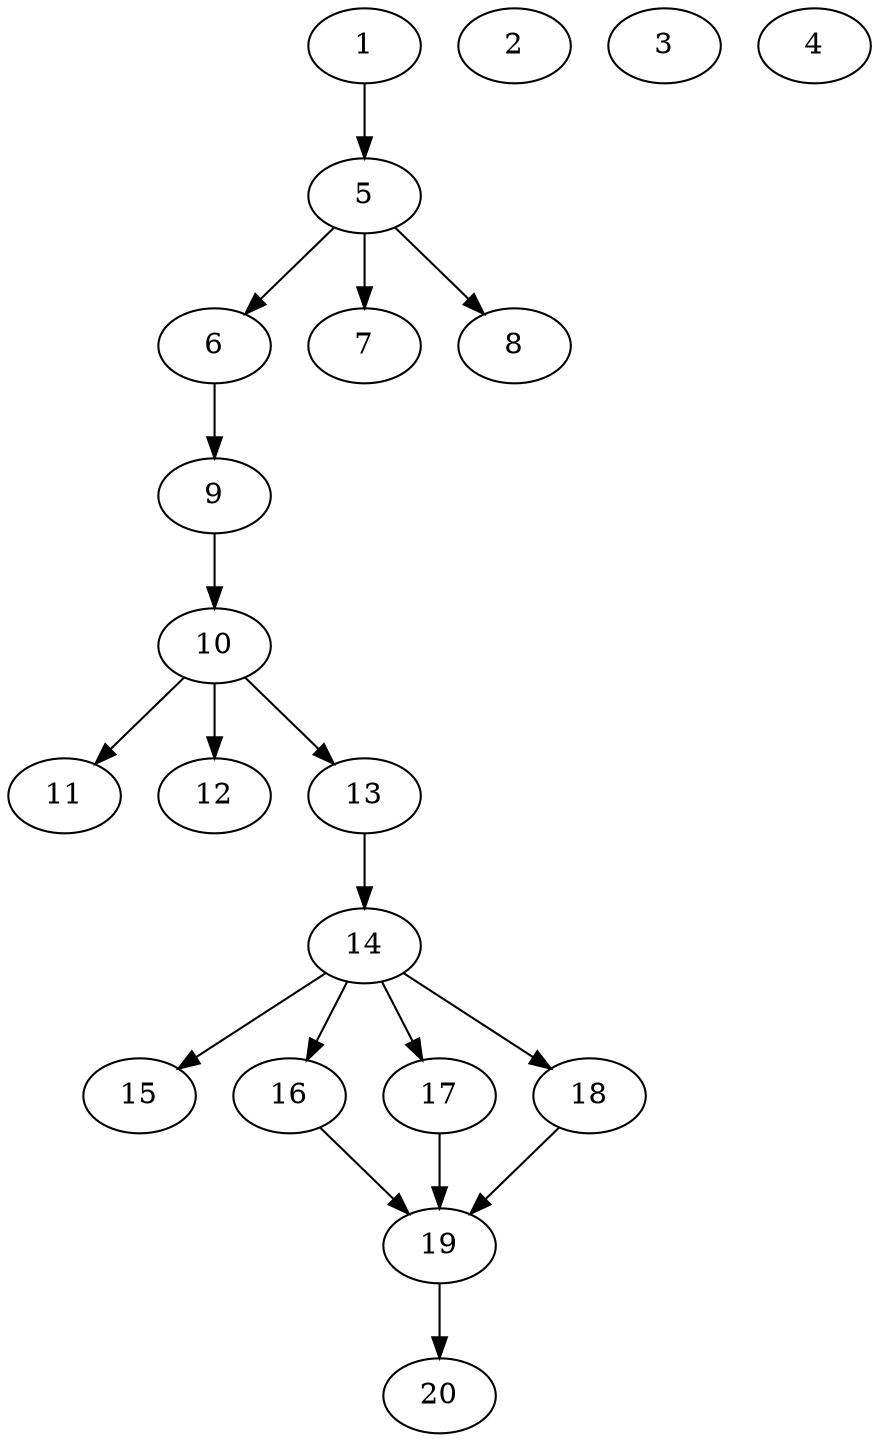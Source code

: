 // DAG automatically generated by daggen at Sat Jul 27 15:36:23 2019
// ./daggen --dot -n 20 --ccr 0.3 --fat 0.4 --regular 0.5 --density 0.7 --mindata 5242880 --maxdata 52428800 
digraph G {
  1 [size="105847467", alpha="0.13", expect_size="31754240"] 
  1 -> 5 [size ="31754240"]
  2 [size="127266133", alpha="0.05", expect_size="38179840"] 
  3 [size="66420053", alpha="0.16", expect_size="19926016"] 
  4 [size="87982080", alpha="0.19", expect_size="26394624"] 
  5 [size="20196693", alpha="0.02", expect_size="6059008"] 
  5 -> 6 [size ="6059008"]
  5 -> 7 [size ="6059008"]
  5 -> 8 [size ="6059008"]
  6 [size="106216107", alpha="0.06", expect_size="31864832"] 
  6 -> 9 [size ="31864832"]
  7 [size="107796480", alpha="0.08", expect_size="32338944"] 
  8 [size="94149973", alpha="0.18", expect_size="28244992"] 
  9 [size="118746453", alpha="0.09", expect_size="35623936"] 
  9 -> 10 [size ="35623936"]
  10 [size="131020800", alpha="0.09", expect_size="39306240"] 
  10 -> 11 [size ="39306240"]
  10 -> 12 [size ="39306240"]
  10 -> 13 [size ="39306240"]
  11 [size="65163947", alpha="0.10", expect_size="19549184"] 
  12 [size="165003947", alpha="0.03", expect_size="49501184"] 
  13 [size="46537387", alpha="0.09", expect_size="13961216"] 
  13 -> 14 [size ="13961216"]
  14 [size="174568107", alpha="0.07", expect_size="52370432"] 
  14 -> 15 [size ="52370432"]
  14 -> 16 [size ="52370432"]
  14 -> 17 [size ="52370432"]
  14 -> 18 [size ="52370432"]
  15 [size="169154560", alpha="0.04", expect_size="50746368"] 
  16 [size="23859200", alpha="0.09", expect_size="7157760"] 
  16 -> 19 [size ="7157760"]
  17 [size="73915733", alpha="0.03", expect_size="22174720"] 
  17 -> 19 [size ="22174720"]
  18 [size="133130240", alpha="0.20", expect_size="39939072"] 
  18 -> 19 [size ="39939072"]
  19 [size="120005973", alpha="0.16", expect_size="36001792"] 
  19 -> 20 [size ="36001792"]
  20 [size="35239253", alpha="0.10", expect_size="10571776"] 
}
